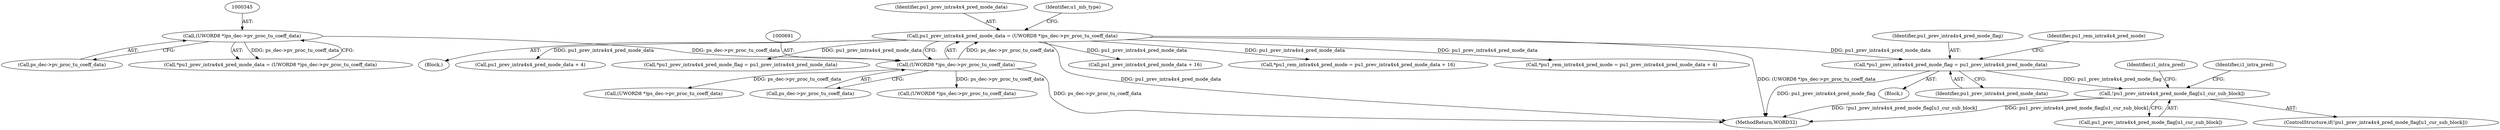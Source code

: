 digraph "0_Android_a583270e1c96d307469c83dc42bd3c5f1b9ef63f@array" {
"1001563" [label="(Call,!pu1_prev_intra4x4_pred_mode_flag[u1_cur_sub_block])"];
"1001041" [label="(Call,*pu1_prev_intra4x4_pred_mode_flag = pu1_prev_intra4x4_pred_mode_data)"];
"1000688" [label="(Call,pu1_prev_intra4x4_pred_mode_data = (UWORD8 *)ps_dec->pv_proc_tu_coeff_data)"];
"1000690" [label="(Call,(UWORD8 *)ps_dec->pv_proc_tu_coeff_data)"];
"1000344" [label="(Call,(UWORD8 *)ps_dec->pv_proc_tu_coeff_data)"];
"1001041" [label="(Call,*pu1_prev_intra4x4_pred_mode_flag = pu1_prev_intra4x4_pred_mode_data)"];
"1001043" [label="(Identifier,pu1_prev_intra4x4_pred_mode_data)"];
"1000713" [label="(Call,(UWORD8 *)ps_dec->pv_proc_tu_coeff_data)"];
"1001563" [label="(Call,!pu1_prev_intra4x4_pred_mode_flag[u1_cur_sub_block])"];
"1003254" [label="(MethodReturn,WORD32)"];
"1001047" [label="(Call,pu1_prev_intra4x4_pred_mode_data + 16)"];
"1001045" [label="(Call,*pu1_rem_intra4x4_pred_mode = pu1_prev_intra4x4_pred_mode_data + 16)"];
"1001580" [label="(Identifier,i1_intra_pred)"];
"1000698" [label="(Identifier,u1_mb_type)"];
"1001017" [label="(Block,)"];
"1001562" [label="(ControlStructure,if(!pu1_prev_intra4x4_pred_mode_flag[u1_cur_sub_block]))"];
"1001849" [label="(Call,*pu1_rem_intra4x4_pred_mode = pu1_prev_intra4x4_pred_mode_data + 4)"];
"1000738" [label="(Call,(UWORD8 *)ps_dec->pv_proc_tu_coeff_data)"];
"1000689" [label="(Identifier,pu1_prev_intra4x4_pred_mode_data)"];
"1000342" [label="(Call,*pu1_prev_intra4x4_pred_mode_data = (UWORD8 *)ps_dec->pv_proc_tu_coeff_data)"];
"1000346" [label="(Call,ps_dec->pv_proc_tu_coeff_data)"];
"1000687" [label="(Block,)"];
"1001851" [label="(Call,pu1_prev_intra4x4_pred_mode_data + 4)"];
"1000690" [label="(Call,(UWORD8 *)ps_dec->pv_proc_tu_coeff_data)"];
"1001564" [label="(Call,pu1_prev_intra4x4_pred_mode_flag[u1_cur_sub_block])"];
"1001046" [label="(Identifier,pu1_rem_intra4x4_pred_mode)"];
"1000692" [label="(Call,ps_dec->pv_proc_tu_coeff_data)"];
"1001569" [label="(Identifier,i1_intra_pred)"];
"1001042" [label="(Identifier,pu1_prev_intra4x4_pred_mode_flag)"];
"1001845" [label="(Call,*pu1_prev_intra4x4_pred_mode_flag = pu1_prev_intra4x4_pred_mode_data)"];
"1000688" [label="(Call,pu1_prev_intra4x4_pred_mode_data = (UWORD8 *)ps_dec->pv_proc_tu_coeff_data)"];
"1000344" [label="(Call,(UWORD8 *)ps_dec->pv_proc_tu_coeff_data)"];
"1001563" -> "1001562"  [label="AST: "];
"1001563" -> "1001564"  [label="CFG: "];
"1001564" -> "1001563"  [label="AST: "];
"1001569" -> "1001563"  [label="CFG: "];
"1001580" -> "1001563"  [label="CFG: "];
"1001563" -> "1003254"  [label="DDG: !pu1_prev_intra4x4_pred_mode_flag[u1_cur_sub_block]"];
"1001563" -> "1003254"  [label="DDG: pu1_prev_intra4x4_pred_mode_flag[u1_cur_sub_block]"];
"1001041" -> "1001563"  [label="DDG: pu1_prev_intra4x4_pred_mode_flag"];
"1001041" -> "1001017"  [label="AST: "];
"1001041" -> "1001043"  [label="CFG: "];
"1001042" -> "1001041"  [label="AST: "];
"1001043" -> "1001041"  [label="AST: "];
"1001046" -> "1001041"  [label="CFG: "];
"1001041" -> "1003254"  [label="DDG: pu1_prev_intra4x4_pred_mode_flag"];
"1000688" -> "1001041"  [label="DDG: pu1_prev_intra4x4_pred_mode_data"];
"1000688" -> "1000687"  [label="AST: "];
"1000688" -> "1000690"  [label="CFG: "];
"1000689" -> "1000688"  [label="AST: "];
"1000690" -> "1000688"  [label="AST: "];
"1000698" -> "1000688"  [label="CFG: "];
"1000688" -> "1003254"  [label="DDG: pu1_prev_intra4x4_pred_mode_data"];
"1000688" -> "1003254"  [label="DDG: (UWORD8 *)ps_dec->pv_proc_tu_coeff_data"];
"1000690" -> "1000688"  [label="DDG: ps_dec->pv_proc_tu_coeff_data"];
"1000688" -> "1001045"  [label="DDG: pu1_prev_intra4x4_pred_mode_data"];
"1000688" -> "1001047"  [label="DDG: pu1_prev_intra4x4_pred_mode_data"];
"1000688" -> "1001845"  [label="DDG: pu1_prev_intra4x4_pred_mode_data"];
"1000688" -> "1001849"  [label="DDG: pu1_prev_intra4x4_pred_mode_data"];
"1000688" -> "1001851"  [label="DDG: pu1_prev_intra4x4_pred_mode_data"];
"1000690" -> "1000692"  [label="CFG: "];
"1000691" -> "1000690"  [label="AST: "];
"1000692" -> "1000690"  [label="AST: "];
"1000690" -> "1003254"  [label="DDG: ps_dec->pv_proc_tu_coeff_data"];
"1000344" -> "1000690"  [label="DDG: ps_dec->pv_proc_tu_coeff_data"];
"1000690" -> "1000713"  [label="DDG: ps_dec->pv_proc_tu_coeff_data"];
"1000690" -> "1000738"  [label="DDG: ps_dec->pv_proc_tu_coeff_data"];
"1000344" -> "1000342"  [label="AST: "];
"1000344" -> "1000346"  [label="CFG: "];
"1000345" -> "1000344"  [label="AST: "];
"1000346" -> "1000344"  [label="AST: "];
"1000342" -> "1000344"  [label="CFG: "];
"1000344" -> "1000342"  [label="DDG: ps_dec->pv_proc_tu_coeff_data"];
}
